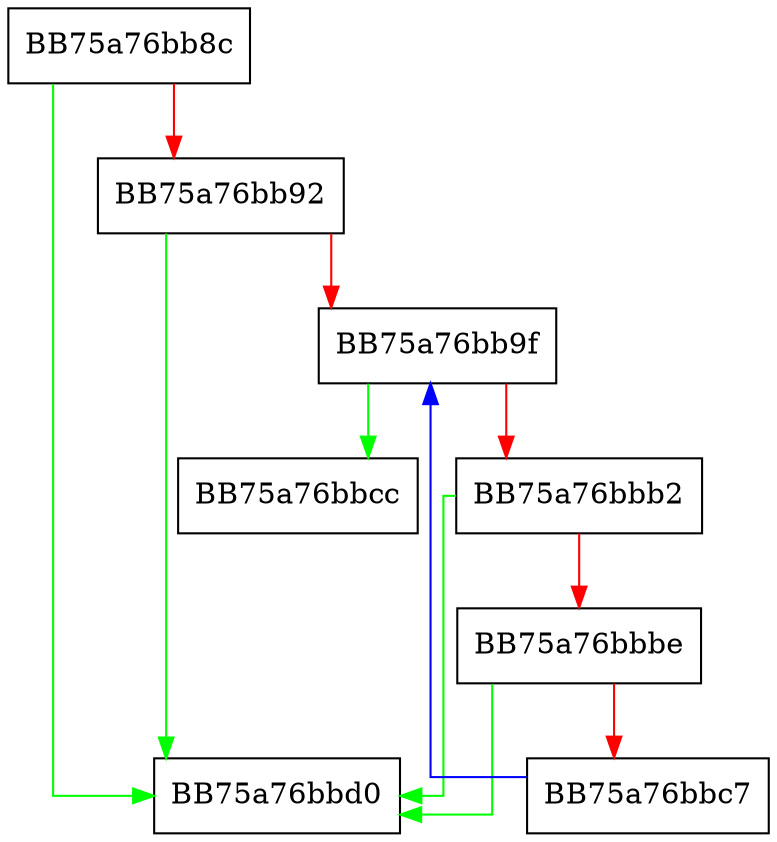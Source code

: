 digraph FindEndOfDefault {
  node [shape="box"];
  graph [splines=ortho];
  BB75a76bb8c -> BB75a76bbd0 [color="green"];
  BB75a76bb8c -> BB75a76bb92 [color="red"];
  BB75a76bb92 -> BB75a76bbd0 [color="green"];
  BB75a76bb92 -> BB75a76bb9f [color="red"];
  BB75a76bb9f -> BB75a76bbcc [color="green"];
  BB75a76bb9f -> BB75a76bbb2 [color="red"];
  BB75a76bbb2 -> BB75a76bbd0 [color="green"];
  BB75a76bbb2 -> BB75a76bbbe [color="red"];
  BB75a76bbbe -> BB75a76bbd0 [color="green"];
  BB75a76bbbe -> BB75a76bbc7 [color="red"];
  BB75a76bbc7 -> BB75a76bb9f [color="blue"];
}